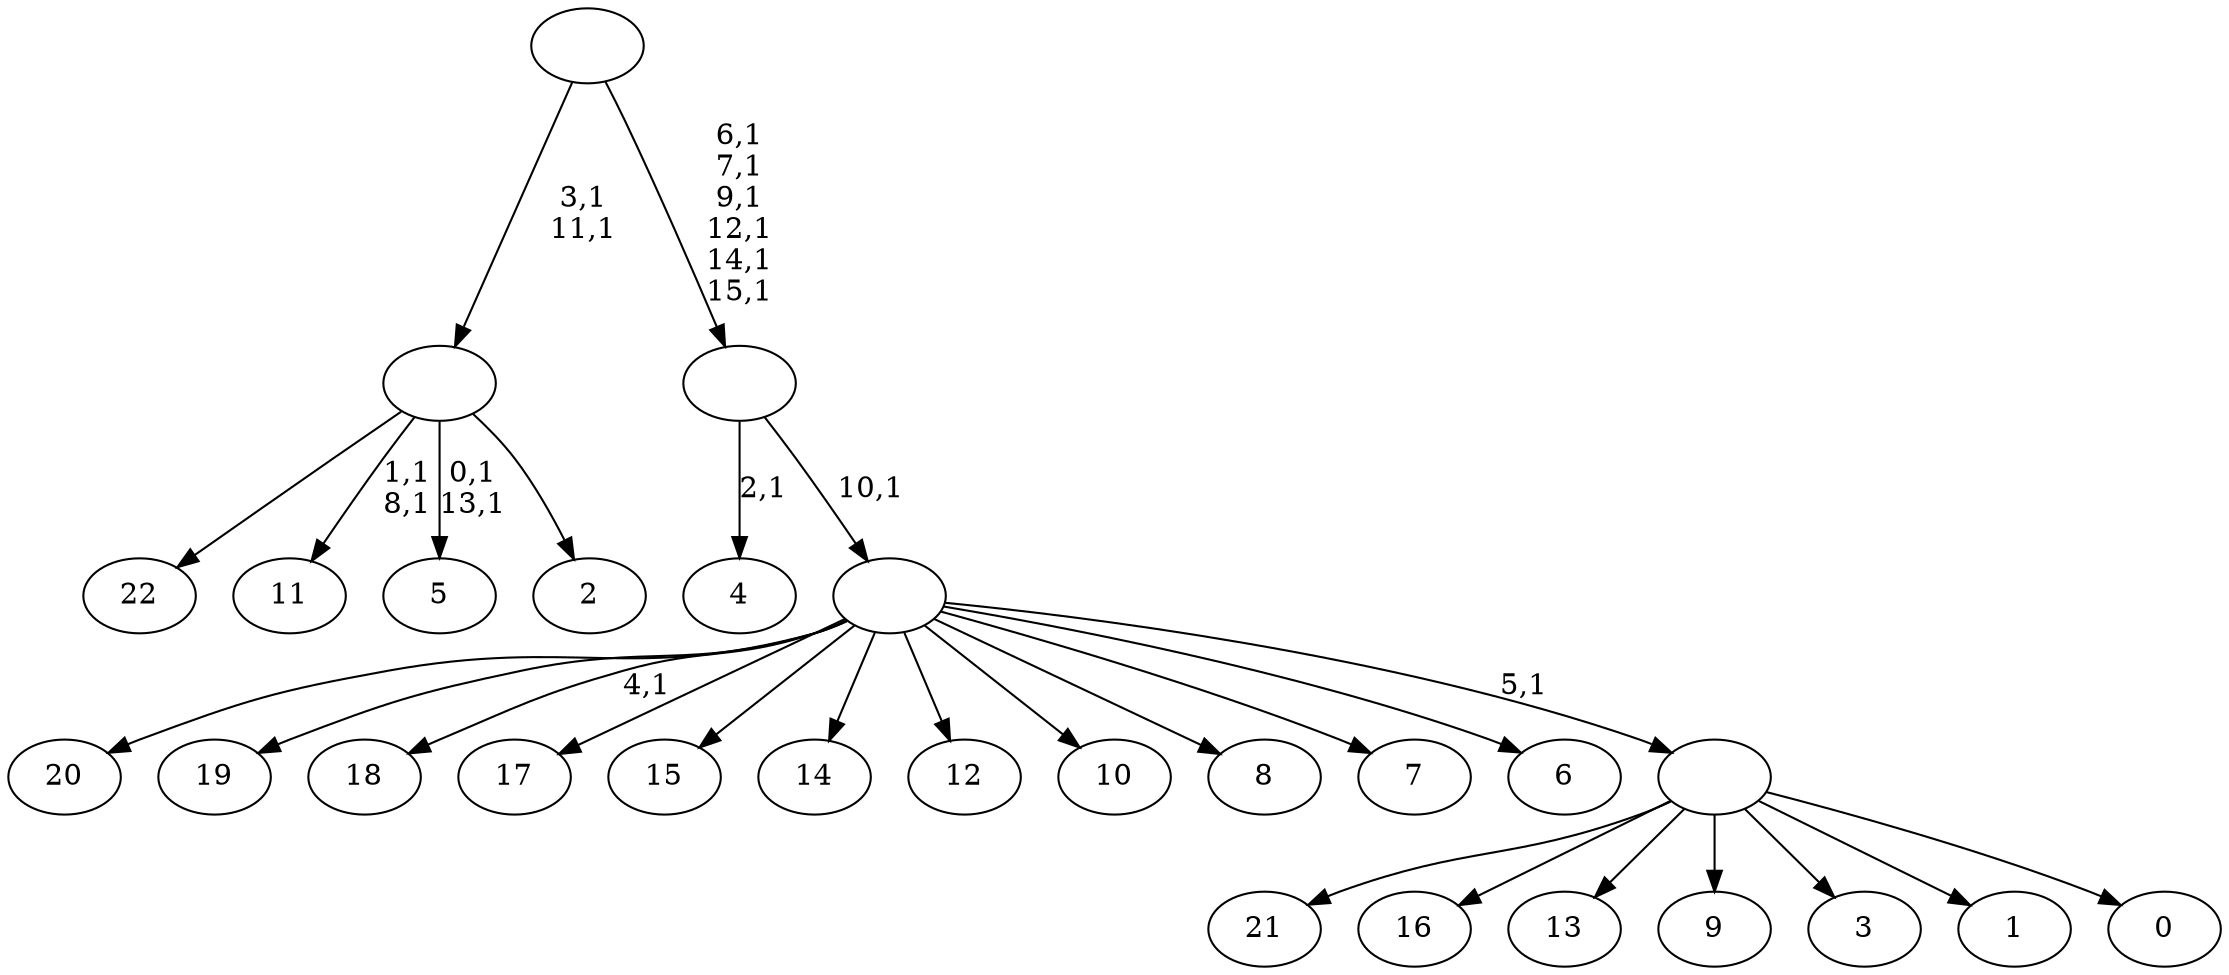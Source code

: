 digraph T {
	39 [label="22"]
	38 [label="21"]
	37 [label="20"]
	36 [label="19"]
	35 [label="18"]
	33 [label="17"]
	32 [label="16"]
	31 [label="15"]
	30 [label="14"]
	29 [label="13"]
	28 [label="12"]
	27 [label="11"]
	24 [label="10"]
	23 [label="9"]
	22 [label="8"]
	21 [label="7"]
	20 [label="6"]
	19 [label="5"]
	16 [label="4"]
	14 [label="3"]
	13 [label="2"]
	12 [label=""]
	10 [label="1"]
	9 [label="0"]
	8 [label=""]
	7 [label=""]
	6 [label=""]
	0 [label=""]
	12 -> 19 [label="0,1\n13,1"]
	12 -> 27 [label="1,1\n8,1"]
	12 -> 39 [label=""]
	12 -> 13 [label=""]
	8 -> 38 [label=""]
	8 -> 32 [label=""]
	8 -> 29 [label=""]
	8 -> 23 [label=""]
	8 -> 14 [label=""]
	8 -> 10 [label=""]
	8 -> 9 [label=""]
	7 -> 35 [label="4,1"]
	7 -> 37 [label=""]
	7 -> 36 [label=""]
	7 -> 33 [label=""]
	7 -> 31 [label=""]
	7 -> 30 [label=""]
	7 -> 28 [label=""]
	7 -> 24 [label=""]
	7 -> 22 [label=""]
	7 -> 21 [label=""]
	7 -> 20 [label=""]
	7 -> 8 [label="5,1"]
	6 -> 16 [label="2,1"]
	6 -> 7 [label="10,1"]
	0 -> 6 [label="6,1\n7,1\n9,1\n12,1\n14,1\n15,1"]
	0 -> 12 [label="3,1\n11,1"]
}
